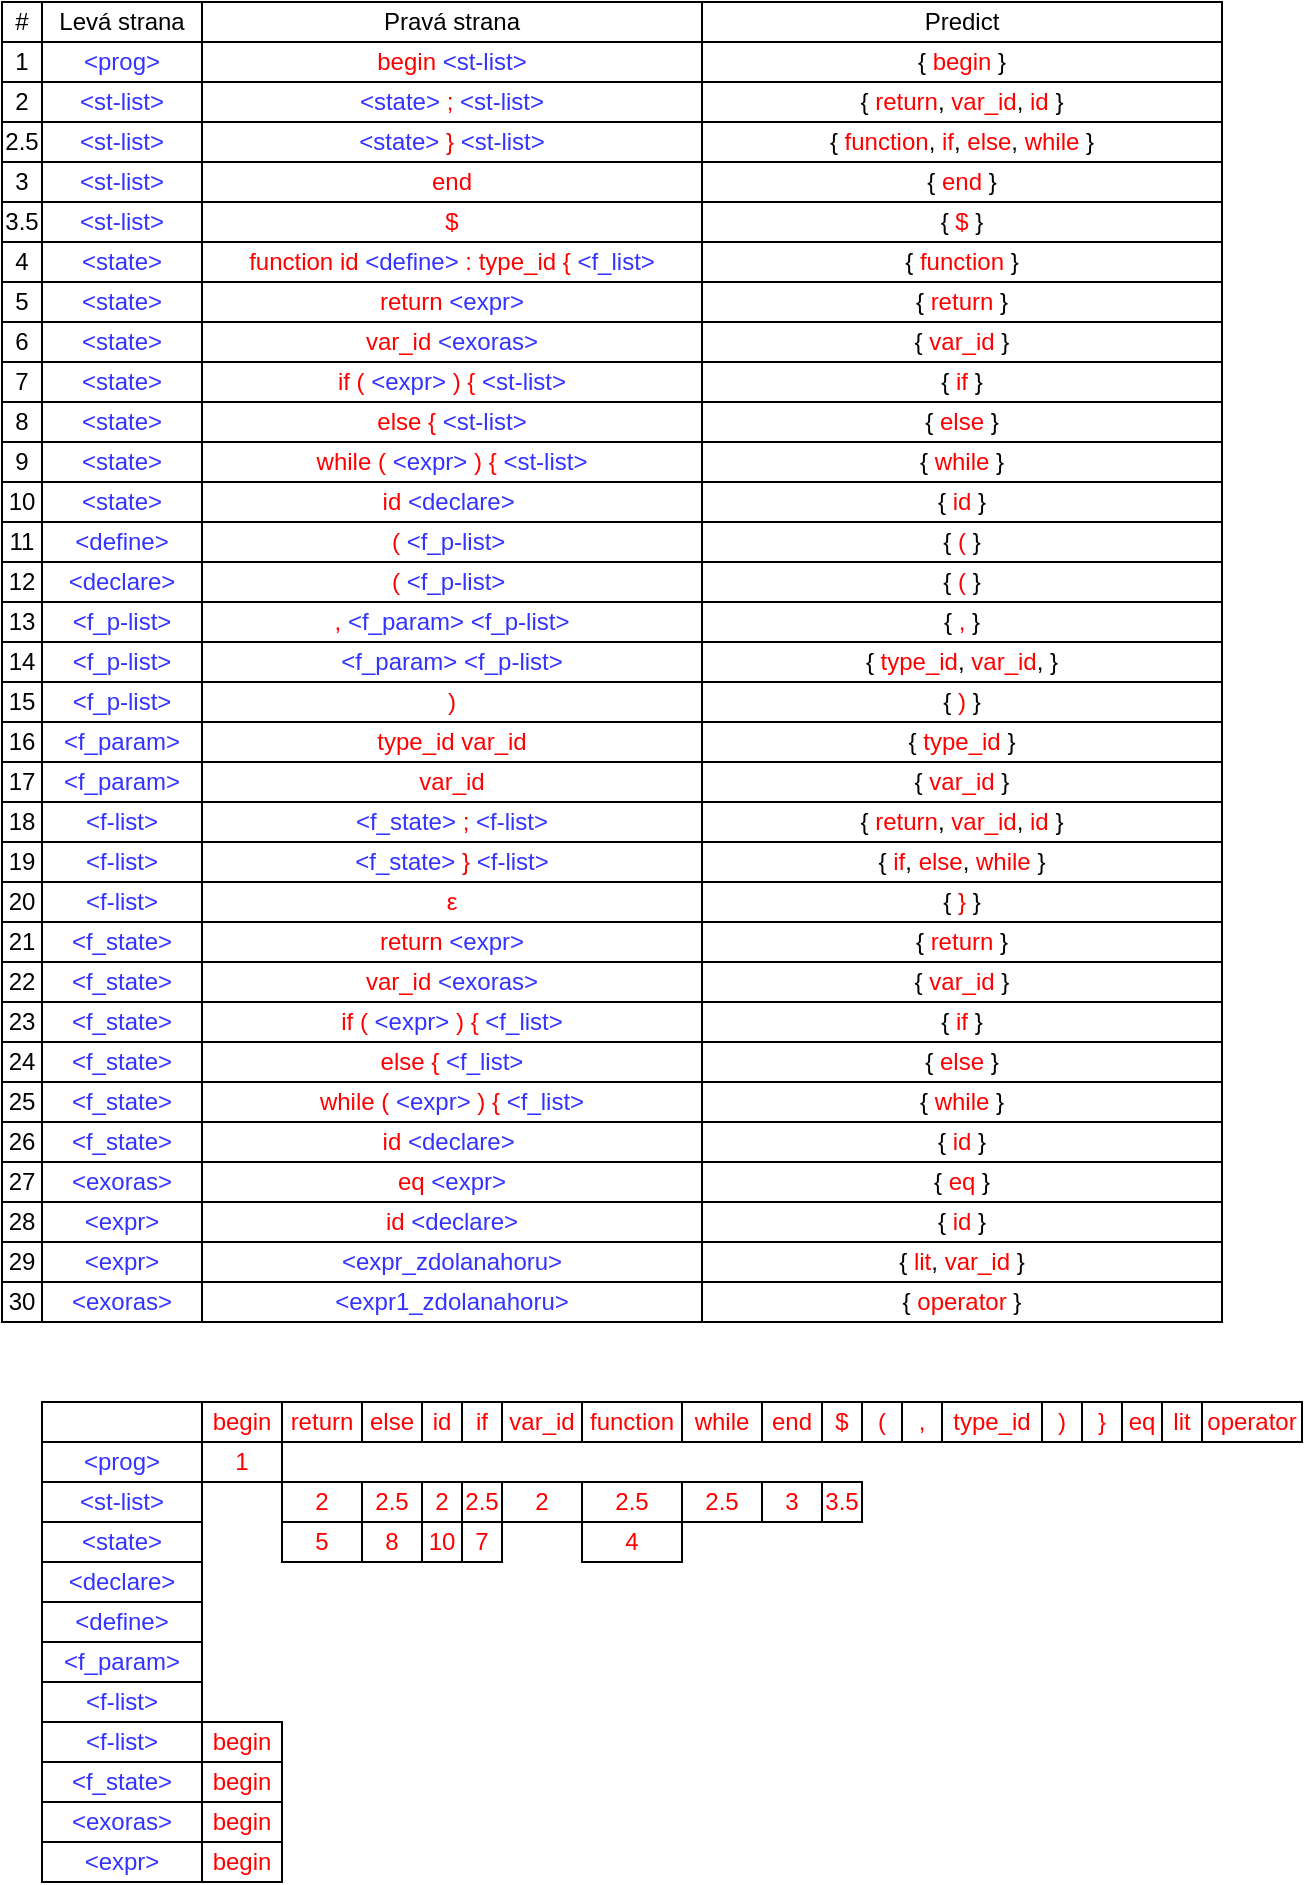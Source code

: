 <mxfile>
    <diagram id="s_DgM6LJzYbKPXjwjrtn" name="Page-1">
        <mxGraphModel dx="538" dy="175" grid="1" gridSize="10" guides="1" tooltips="1" connect="1" arrows="1" fold="1" page="1" pageScale="1" pageWidth="850" pageHeight="1100" math="0" shadow="0">
            <root>
                <mxCell id="0"/>
                <mxCell id="1" parent="0"/>
                <mxCell id="71" value="" style="group" parent="1" vertex="1" connectable="0">
                    <mxGeometry x="10" y="50" width="350" height="20" as="geometry"/>
                </mxCell>
                <mxCell id="72" value="2" style="rounded=0;whiteSpace=wrap;html=1;" parent="71" vertex="1">
                    <mxGeometry width="20" height="20" as="geometry"/>
                </mxCell>
                <mxCell id="73" value="&lt;font color=&quot;#3333ff&quot;&gt;&amp;lt;st-list&amp;gt;&lt;/font&gt;" style="rounded=0;whiteSpace=wrap;html=1;" parent="71" vertex="1">
                    <mxGeometry x="20" width="80" height="20" as="geometry"/>
                </mxCell>
                <mxCell id="74" value="&lt;span style=&quot;color: rgb(51 , 51 , 255)&quot;&gt;&amp;lt;state&amp;gt;&amp;nbsp;&lt;/span&gt;&lt;font color=&quot;#ff0000&quot;&gt;;&lt;/font&gt;&amp;nbsp;&lt;font color=&quot;#3333ff&quot;&gt;&amp;lt;st-list&amp;gt;&lt;/font&gt;" style="rounded=0;whiteSpace=wrap;html=1;" parent="71" vertex="1">
                    <mxGeometry x="100" width="250" height="20" as="geometry"/>
                </mxCell>
                <mxCell id="75" value="" style="group" parent="1" vertex="1" connectable="0">
                    <mxGeometry x="10" y="90" width="350" height="20" as="geometry"/>
                </mxCell>
                <mxCell id="76" value="3" style="rounded=0;whiteSpace=wrap;html=1;" parent="75" vertex="1">
                    <mxGeometry width="20" height="20" as="geometry"/>
                </mxCell>
                <mxCell id="77" value="&lt;span style=&quot;color: rgb(51 , 51 , 255)&quot;&gt;&amp;lt;st-list&amp;gt;&lt;/span&gt;" style="rounded=0;whiteSpace=wrap;html=1;" parent="75" vertex="1">
                    <mxGeometry x="20" width="80" height="20" as="geometry"/>
                </mxCell>
                <mxCell id="78" value="&lt;font color=&quot;#ff0000&quot;&gt;end&lt;/font&gt;" style="rounded=0;whiteSpace=wrap;html=1;" parent="75" vertex="1">
                    <mxGeometry x="100" width="250" height="20" as="geometry"/>
                </mxCell>
                <mxCell id="79" value="" style="group" parent="1" vertex="1" connectable="0">
                    <mxGeometry x="10" y="270" width="350" height="20" as="geometry"/>
                </mxCell>
                <mxCell id="80" value="11" style="rounded=0;whiteSpace=wrap;html=1;" parent="79" vertex="1">
                    <mxGeometry width="20" height="20" as="geometry"/>
                </mxCell>
                <mxCell id="81" value="&lt;font color=&quot;#3333ff&quot;&gt;&amp;lt;define&amp;gt;&lt;/font&gt;" style="rounded=0;whiteSpace=wrap;html=1;" parent="79" vertex="1">
                    <mxGeometry x="20" width="80" height="20" as="geometry"/>
                </mxCell>
                <mxCell id="82" value="&lt;font color=&quot;#ff0000&quot;&gt;(&lt;/font&gt;&amp;nbsp;&lt;font color=&quot;#3333ff&quot;&gt;&amp;lt;f_p-list&amp;gt;&amp;nbsp;&lt;/font&gt;" style="rounded=0;whiteSpace=wrap;html=1;" parent="79" vertex="1">
                    <mxGeometry x="100" width="250" height="20" as="geometry"/>
                </mxCell>
                <mxCell id="99" value="" style="group" parent="1" vertex="1" connectable="0">
                    <mxGeometry x="10" y="490" width="350" height="20" as="geometry"/>
                </mxCell>
                <mxCell id="100" value="22" style="rounded=0;whiteSpace=wrap;html=1;" parent="99" vertex="1">
                    <mxGeometry width="20" height="20" as="geometry"/>
                </mxCell>
                <mxCell id="101" value="&lt;font color=&quot;#3333ff&quot;&gt;&amp;lt;f_state&amp;gt;&lt;/font&gt;" style="rounded=0;whiteSpace=wrap;html=1;" parent="99" vertex="1">
                    <mxGeometry x="20" width="80" height="20" as="geometry"/>
                </mxCell>
                <mxCell id="102" value="&lt;font color=&quot;#ff0000&quot;&gt;var_id&amp;nbsp;&lt;/font&gt;&lt;font color=&quot;#3333ff&quot;&gt;&amp;lt;exoras&amp;gt;&lt;/font&gt;" style="rounded=0;whiteSpace=wrap;html=1;" parent="99" vertex="1">
                    <mxGeometry x="100" width="250" height="20" as="geometry"/>
                </mxCell>
                <mxCell id="103" value="" style="group" parent="1" vertex="1" connectable="0">
                    <mxGeometry x="10" y="130" width="350" height="20" as="geometry"/>
                </mxCell>
                <mxCell id="104" value="4" style="rounded=0;whiteSpace=wrap;html=1;" parent="103" vertex="1">
                    <mxGeometry width="20" height="20" as="geometry"/>
                </mxCell>
                <mxCell id="105" value="&lt;font color=&quot;#3333ff&quot;&gt;&amp;lt;state&amp;gt;&lt;/font&gt;" style="rounded=0;whiteSpace=wrap;html=1;" parent="103" vertex="1">
                    <mxGeometry x="20" width="80" height="20" as="geometry"/>
                </mxCell>
                <mxCell id="106" value="&lt;font color=&quot;#ff0000&quot;&gt;function id&amp;nbsp;&lt;/font&gt;&lt;font color=&quot;#3333ff&quot;&gt;&amp;lt;define&amp;gt; &lt;/font&gt;&lt;font color=&quot;#ff0000&quot;&gt;: type_id {&amp;nbsp;&lt;/font&gt;&lt;span style=&quot;color: rgb(51 , 51 , 255)&quot;&gt;&amp;lt;f_list&amp;gt;&lt;/span&gt;" style="rounded=0;whiteSpace=wrap;html=1;" parent="103" vertex="1">
                    <mxGeometry x="100" width="250" height="20" as="geometry"/>
                </mxCell>
                <mxCell id="107" value="" style="group" parent="1" vertex="1" connectable="0">
                    <mxGeometry x="10" y="450" width="350" height="20" as="geometry"/>
                </mxCell>
                <mxCell id="108" value="20" style="rounded=0;whiteSpace=wrap;html=1;" parent="107" vertex="1">
                    <mxGeometry width="20" height="20" as="geometry"/>
                </mxCell>
                <mxCell id="109" value="&lt;font color=&quot;#3333ff&quot;&gt;&amp;lt;f-list&amp;gt;&lt;/font&gt;" style="rounded=0;whiteSpace=wrap;html=1;" parent="107" vertex="1">
                    <mxGeometry x="20" width="80" height="20" as="geometry"/>
                </mxCell>
                <mxCell id="110" value="&lt;font color=&quot;#ff0000&quot;&gt;ε&lt;/font&gt;" style="rounded=0;whiteSpace=wrap;html=1;" parent="107" vertex="1">
                    <mxGeometry x="100" width="250" height="20" as="geometry"/>
                </mxCell>
                <mxCell id="115" value="" style="group" parent="1" vertex="1" connectable="0">
                    <mxGeometry x="10" y="70" width="350" height="20" as="geometry"/>
                </mxCell>
                <mxCell id="116" value="2.5" style="rounded=0;whiteSpace=wrap;html=1;" parent="115" vertex="1">
                    <mxGeometry width="20" height="20" as="geometry"/>
                </mxCell>
                <mxCell id="117" value="&lt;font color=&quot;#3333ff&quot;&gt;&amp;lt;st-list&amp;gt;&lt;/font&gt;" style="rounded=0;whiteSpace=wrap;html=1;" parent="115" vertex="1">
                    <mxGeometry x="20" width="80" height="20" as="geometry"/>
                </mxCell>
                <mxCell id="118" value="&lt;span style=&quot;color: rgb(51 , 51 , 255)&quot;&gt;&amp;lt;state&amp;gt; &lt;/span&gt;&lt;font color=&quot;#ff0000&quot;&gt;}&lt;/font&gt;&amp;nbsp;&lt;font color=&quot;#3333ff&quot;&gt;&amp;lt;st-list&amp;gt;&lt;/font&gt;" style="rounded=0;whiteSpace=wrap;html=1;" parent="115" vertex="1">
                    <mxGeometry x="100" width="250" height="20" as="geometry"/>
                </mxCell>
                <mxCell id="121" value="" style="group" parent="1" vertex="1" connectable="0">
                    <mxGeometry x="10" y="410" width="350" height="20" as="geometry"/>
                </mxCell>
                <mxCell id="122" value="18" style="rounded=0;whiteSpace=wrap;html=1;" parent="121" vertex="1">
                    <mxGeometry width="20" height="20" as="geometry"/>
                </mxCell>
                <mxCell id="123" value="&lt;font color=&quot;#3333ff&quot;&gt;&amp;lt;f-list&amp;gt;&lt;/font&gt;" style="rounded=0;whiteSpace=wrap;html=1;" parent="121" vertex="1">
                    <mxGeometry x="20" width="80" height="20" as="geometry"/>
                </mxCell>
                <mxCell id="124" value="&lt;span style=&quot;color: rgb(51 , 51 , 255)&quot;&gt;&amp;lt;f_state&amp;gt;&amp;nbsp;&lt;/span&gt;&lt;font color=&quot;#ff0000&quot;&gt;;&lt;/font&gt;&lt;span&gt;&amp;nbsp;&lt;/span&gt;&lt;font color=&quot;#3333ff&quot;&gt;&amp;lt;f-list&amp;gt;&lt;/font&gt;" style="rounded=0;whiteSpace=wrap;html=1;" parent="121" vertex="1">
                    <mxGeometry x="100" width="250" height="20" as="geometry"/>
                </mxCell>
                <mxCell id="134" value="" style="group" parent="1" vertex="1" connectable="0">
                    <mxGeometry x="10" y="470" width="350" height="20" as="geometry"/>
                </mxCell>
                <mxCell id="135" value="21" style="rounded=0;whiteSpace=wrap;html=1;" parent="134" vertex="1">
                    <mxGeometry width="20" height="20" as="geometry"/>
                </mxCell>
                <mxCell id="136" value="&lt;font color=&quot;#3333ff&quot;&gt;&amp;lt;f_state&amp;gt;&lt;/font&gt;" style="rounded=0;whiteSpace=wrap;html=1;" parent="134" vertex="1">
                    <mxGeometry x="20" width="80" height="20" as="geometry"/>
                </mxCell>
                <mxCell id="137" value="&lt;font color=&quot;#ff0000&quot;&gt;return&amp;nbsp;&lt;/font&gt;&lt;span style=&quot;color: rgb(51 , 51 , 255)&quot;&gt;&amp;lt;expr&amp;gt;&lt;/span&gt;" style="rounded=0;whiteSpace=wrap;html=1;" parent="134" vertex="1">
                    <mxGeometry x="100" width="250" height="20" as="geometry"/>
                </mxCell>
                <mxCell id="138" value="" style="group" parent="1" vertex="1" connectable="0">
                    <mxGeometry x="10" y="310" width="350" height="20" as="geometry"/>
                </mxCell>
                <mxCell id="139" value="13" style="rounded=0;whiteSpace=wrap;html=1;" parent="138" vertex="1">
                    <mxGeometry width="20" height="20" as="geometry"/>
                </mxCell>
                <mxCell id="140" value="&lt;font color=&quot;#3333ff&quot;&gt;&amp;lt;f_p-list&amp;gt;&lt;/font&gt;" style="rounded=0;whiteSpace=wrap;html=1;" parent="138" vertex="1">
                    <mxGeometry x="20" width="80" height="20" as="geometry"/>
                </mxCell>
                <mxCell id="141" value="&lt;span style=&quot;color: rgb(255 , 0 , 0)&quot;&gt;,&amp;nbsp;&lt;/span&gt;&lt;span style=&quot;color: rgb(51 , 51 , 255)&quot;&gt;&amp;lt;f_param&amp;gt;&lt;/span&gt;&lt;font color=&quot;#ff0000&quot;&gt;&amp;nbsp;&lt;/font&gt;&lt;span style=&quot;color: rgb(51 , 51 , 255)&quot;&gt;&amp;lt;f_p-list&amp;gt;&lt;/span&gt;" style="rounded=0;whiteSpace=wrap;html=1;" parent="138" vertex="1">
                    <mxGeometry x="100" width="250" height="20" as="geometry"/>
                </mxCell>
                <mxCell id="142" value="" style="group" parent="1" vertex="1" connectable="0">
                    <mxGeometry x="10" y="350" width="350" height="20" as="geometry"/>
                </mxCell>
                <mxCell id="143" value="15" style="rounded=0;whiteSpace=wrap;html=1;" parent="142" vertex="1">
                    <mxGeometry width="20" height="20" as="geometry"/>
                </mxCell>
                <mxCell id="144" value="&lt;font color=&quot;#3333ff&quot;&gt;&amp;lt;f_p-list&amp;gt;&lt;/font&gt;" style="rounded=0;whiteSpace=wrap;html=1;" parent="142" vertex="1">
                    <mxGeometry x="20" width="80" height="20" as="geometry"/>
                </mxCell>
                <mxCell id="145" value="&lt;span style=&quot;color: rgb(255 , 0 , 0)&quot;&gt;)&lt;/span&gt;" style="rounded=0;whiteSpace=wrap;html=1;" parent="142" vertex="1">
                    <mxGeometry x="100" width="250" height="20" as="geometry"/>
                </mxCell>
                <mxCell id="146" value="" style="group" parent="1" vertex="1" connectable="0">
                    <mxGeometry x="10" y="370" width="350" height="20" as="geometry"/>
                </mxCell>
                <mxCell id="147" value="16" style="rounded=0;whiteSpace=wrap;html=1;" parent="146" vertex="1">
                    <mxGeometry width="20" height="20" as="geometry"/>
                </mxCell>
                <mxCell id="148" value="&lt;font color=&quot;#3333ff&quot;&gt;&amp;lt;f_param&amp;gt;&lt;/font&gt;" style="rounded=0;whiteSpace=wrap;html=1;" parent="146" vertex="1">
                    <mxGeometry x="20" width="80" height="20" as="geometry"/>
                </mxCell>
                <mxCell id="149" value="&lt;font color=&quot;#ff0000&quot;&gt;type_id var_id&lt;/font&gt;" style="rounded=0;whiteSpace=wrap;html=1;" parent="146" vertex="1">
                    <mxGeometry x="100" width="250" height="20" as="geometry"/>
                </mxCell>
                <mxCell id="153" value="" style="group" parent="1" vertex="1" connectable="0">
                    <mxGeometry x="10" y="330" width="350" height="20" as="geometry"/>
                </mxCell>
                <mxCell id="154" value="14" style="rounded=0;whiteSpace=wrap;html=1;" parent="153" vertex="1">
                    <mxGeometry width="20" height="20" as="geometry"/>
                </mxCell>
                <mxCell id="155" value="&lt;font color=&quot;#3333ff&quot;&gt;&amp;lt;f_p-list&amp;gt;&lt;/font&gt;" style="rounded=0;whiteSpace=wrap;html=1;" parent="153" vertex="1">
                    <mxGeometry x="20" width="80" height="20" as="geometry"/>
                </mxCell>
                <mxCell id="156" value="&lt;span style=&quot;color: rgb(51 , 51 , 255)&quot;&gt;&amp;lt;f_param&amp;gt;&lt;/span&gt;&lt;font color=&quot;#ff0000&quot;&gt;&amp;nbsp;&lt;/font&gt;&lt;span style=&quot;color: rgb(51 , 51 , 255)&quot;&gt;&amp;lt;f_p-list&amp;gt;&lt;/span&gt;" style="rounded=0;whiteSpace=wrap;html=1;" parent="153" vertex="1">
                    <mxGeometry x="100" width="250" height="20" as="geometry"/>
                </mxCell>
                <mxCell id="157" value="" style="group" parent="1" vertex="1" connectable="0">
                    <mxGeometry x="10" y="590" width="350" height="20" as="geometry"/>
                </mxCell>
                <mxCell id="158" value="27" style="rounded=0;whiteSpace=wrap;html=1;" parent="157" vertex="1">
                    <mxGeometry width="20" height="20" as="geometry"/>
                </mxCell>
                <mxCell id="159" value="&lt;font color=&quot;#3333ff&quot;&gt;&amp;lt;exoras&amp;gt;&lt;/font&gt;" style="rounded=0;whiteSpace=wrap;html=1;" parent="157" vertex="1">
                    <mxGeometry x="20" width="80" height="20" as="geometry"/>
                </mxCell>
                <mxCell id="160" value="&lt;font color=&quot;#ff0000&quot;&gt;eq&amp;nbsp;&lt;/font&gt;&lt;font color=&quot;#3333ff&quot;&gt;&amp;lt;expr&amp;gt;&lt;/font&gt;" style="rounded=0;whiteSpace=wrap;html=1;" parent="157" vertex="1">
                    <mxGeometry x="100" width="250" height="20" as="geometry"/>
                </mxCell>
                <mxCell id="161" value="" style="group" parent="1" vertex="1" connectable="0">
                    <mxGeometry x="10" y="650" width="350" height="20" as="geometry"/>
                </mxCell>
                <mxCell id="162" value="30" style="rounded=0;whiteSpace=wrap;html=1;" parent="161" vertex="1">
                    <mxGeometry width="20" height="20" as="geometry"/>
                </mxCell>
                <mxCell id="163" value="&lt;font color=&quot;#3333ff&quot;&gt;&amp;lt;exoras&amp;gt;&lt;/font&gt;" style="rounded=0;whiteSpace=wrap;html=1;" parent="161" vertex="1">
                    <mxGeometry x="20" width="80" height="20" as="geometry"/>
                </mxCell>
                <mxCell id="164" value="&lt;font color=&quot;#3333ff&quot;&gt;&amp;lt;expr1_zdolanahoru&amp;gt;&lt;/font&gt;" style="rounded=0;whiteSpace=wrap;html=1;" parent="161" vertex="1">
                    <mxGeometry x="100" width="250" height="20" as="geometry"/>
                </mxCell>
                <mxCell id="165" value="" style="group" parent="1" vertex="1" connectable="0">
                    <mxGeometry x="10" y="510" width="350" height="20" as="geometry"/>
                </mxCell>
                <mxCell id="166" value="23" style="rounded=0;whiteSpace=wrap;html=1;" parent="165" vertex="1">
                    <mxGeometry width="20" height="20" as="geometry"/>
                </mxCell>
                <mxCell id="167" value="&lt;font color=&quot;#3333ff&quot;&gt;&amp;lt;f_state&amp;gt;&lt;/font&gt;" style="rounded=0;whiteSpace=wrap;html=1;" parent="165" vertex="1">
                    <mxGeometry x="20" width="80" height="20" as="geometry"/>
                </mxCell>
                <mxCell id="168" value="&lt;font color=&quot;#ff0000&quot;&gt;if (&amp;nbsp;&lt;/font&gt;&lt;span style=&quot;color: rgb(51 , 51 , 255)&quot;&gt;&amp;lt;expr&amp;gt;&amp;nbsp;&lt;/span&gt;&lt;span style=&quot;color: rgb(255 , 0 , 0)&quot;&gt;)&amp;nbsp;&lt;/span&gt;&lt;font color=&quot;#ff0000&quot;&gt;{&amp;nbsp;&lt;/font&gt;&lt;font color=&quot;#3333ff&quot;&gt;&amp;lt;f_list&amp;gt;&lt;/font&gt;" style="rounded=0;whiteSpace=wrap;html=1;" parent="165" vertex="1">
                    <mxGeometry x="100" width="250" height="20" as="geometry"/>
                </mxCell>
                <mxCell id="169" value="" style="group" parent="1" vertex="1" connectable="0">
                    <mxGeometry x="10" y="430" width="350" height="20" as="geometry"/>
                </mxCell>
                <mxCell id="170" value="19" style="rounded=0;whiteSpace=wrap;html=1;" parent="169" vertex="1">
                    <mxGeometry width="20" height="20" as="geometry"/>
                </mxCell>
                <mxCell id="171" value="&lt;font color=&quot;#3333ff&quot;&gt;&amp;lt;f-list&amp;gt;&lt;/font&gt;" style="rounded=0;whiteSpace=wrap;html=1;" parent="169" vertex="1">
                    <mxGeometry x="20" width="80" height="20" as="geometry"/>
                </mxCell>
                <mxCell id="172" value="&lt;span style=&quot;color: rgb(51 , 51 , 255)&quot;&gt;&amp;lt;f_state&amp;gt; &lt;/span&gt;&lt;font color=&quot;#ff0000&quot;&gt;}&lt;/font&gt;&amp;nbsp;&lt;font color=&quot;#3333ff&quot;&gt;&amp;lt;f-list&amp;gt;&lt;/font&gt;" style="rounded=0;whiteSpace=wrap;html=1;" parent="169" vertex="1">
                    <mxGeometry x="100" width="250" height="20" as="geometry"/>
                </mxCell>
                <mxCell id="173" value="" style="group" parent="1" vertex="1" connectable="0">
                    <mxGeometry x="10" y="530" width="350" height="20" as="geometry"/>
                </mxCell>
                <mxCell id="174" value="24" style="rounded=0;whiteSpace=wrap;html=1;" parent="173" vertex="1">
                    <mxGeometry width="20" height="20" as="geometry"/>
                </mxCell>
                <mxCell id="175" value="&lt;font color=&quot;#3333ff&quot;&gt;&amp;lt;f_state&amp;gt;&lt;/font&gt;" style="rounded=0;whiteSpace=wrap;html=1;" parent="173" vertex="1">
                    <mxGeometry x="20" width="80" height="20" as="geometry"/>
                </mxCell>
                <mxCell id="176" value="&lt;font color=&quot;#ff0000&quot;&gt;else&lt;/font&gt;&lt;span style=&quot;color: rgb(255 , 0 , 0)&quot;&gt;&amp;nbsp;&lt;/span&gt;&lt;font color=&quot;#ff0000&quot;&gt;{&amp;nbsp;&lt;/font&gt;&lt;font color=&quot;#3333ff&quot;&gt;&amp;lt;f_list&amp;gt;&lt;/font&gt;" style="rounded=0;whiteSpace=wrap;html=1;" parent="173" vertex="1">
                    <mxGeometry x="100" width="250" height="20" as="geometry"/>
                </mxCell>
                <mxCell id="177" value="" style="group" parent="1" vertex="1" connectable="0">
                    <mxGeometry x="10" y="550" width="350" height="20" as="geometry"/>
                </mxCell>
                <mxCell id="178" value="25" style="rounded=0;whiteSpace=wrap;html=1;" parent="177" vertex="1">
                    <mxGeometry width="20" height="20" as="geometry"/>
                </mxCell>
                <mxCell id="179" value="&lt;font color=&quot;#3333ff&quot;&gt;&amp;lt;f_state&amp;gt;&lt;/font&gt;" style="rounded=0;whiteSpace=wrap;html=1;" parent="177" vertex="1">
                    <mxGeometry x="20" width="80" height="20" as="geometry"/>
                </mxCell>
                <mxCell id="180" value="&lt;span style=&quot;color: rgb(255 , 0 , 0)&quot;&gt;while&amp;nbsp;&lt;/span&gt;&lt;font color=&quot;#ff0000&quot;&gt;(&amp;nbsp;&lt;/font&gt;&lt;span style=&quot;color: rgb(51 , 51 , 255)&quot;&gt;&amp;lt;expr&amp;gt;&amp;nbsp;&lt;/span&gt;&lt;span style=&quot;color: rgb(255 , 0 , 0)&quot;&gt;)&amp;nbsp;&lt;/span&gt;&lt;font color=&quot;#ff0000&quot;&gt;{&amp;nbsp;&lt;/font&gt;&lt;font color=&quot;#3333ff&quot;&gt;&amp;lt;f_list&amp;gt;&lt;/font&gt;" style="rounded=0;whiteSpace=wrap;html=1;" parent="177" vertex="1">
                    <mxGeometry x="100" width="250" height="20" as="geometry"/>
                </mxCell>
                <mxCell id="181" value="" style="group" parent="1" vertex="1" connectable="0">
                    <mxGeometry x="10" y="570" width="350" height="20" as="geometry"/>
                </mxCell>
                <mxCell id="182" value="26" style="rounded=0;whiteSpace=wrap;html=1;" parent="181" vertex="1">
                    <mxGeometry width="20" height="20" as="geometry"/>
                </mxCell>
                <mxCell id="183" value="&lt;font color=&quot;#3333ff&quot;&gt;&amp;lt;f_state&amp;gt;&lt;/font&gt;" style="rounded=0;whiteSpace=wrap;html=1;" parent="181" vertex="1">
                    <mxGeometry x="20" width="80" height="20" as="geometry"/>
                </mxCell>
                <mxCell id="184" value="&lt;span style=&quot;color: rgb(255 , 0 , 0)&quot;&gt;id &lt;/span&gt;&lt;span style=&quot;color: rgb(51 , 51 , 255)&quot;&gt;&amp;lt;declare&amp;gt;&lt;/span&gt;&lt;span style=&quot;color: rgb(255 , 0 , 0)&quot;&gt;&amp;nbsp;&lt;/span&gt;" style="rounded=0;whiteSpace=wrap;html=1;" parent="181" vertex="1">
                    <mxGeometry x="100" width="250" height="20" as="geometry"/>
                </mxCell>
                <mxCell id="205" value="" style="group" parent="1" vertex="1" connectable="0">
                    <mxGeometry x="10" y="290" width="350" height="20" as="geometry"/>
                </mxCell>
                <mxCell id="206" value="12" style="rounded=0;whiteSpace=wrap;html=1;" parent="205" vertex="1">
                    <mxGeometry width="20" height="20" as="geometry"/>
                </mxCell>
                <mxCell id="207" value="&lt;font color=&quot;#3333ff&quot;&gt;&amp;lt;declare&amp;gt;&lt;/font&gt;" style="rounded=0;whiteSpace=wrap;html=1;" parent="205" vertex="1">
                    <mxGeometry x="20" width="80" height="20" as="geometry"/>
                </mxCell>
                <mxCell id="208" value="&lt;font color=&quot;#ff0000&quot;&gt;(&lt;/font&gt;&amp;nbsp;&lt;font color=&quot;#3333ff&quot;&gt;&amp;lt;f_p-list&amp;gt;&amp;nbsp;&lt;/font&gt;" style="rounded=0;whiteSpace=wrap;html=1;" parent="205" vertex="1">
                    <mxGeometry x="100" width="250" height="20" as="geometry"/>
                </mxCell>
                <mxCell id="209" value="" style="group" parent="1" vertex="1" connectable="0">
                    <mxGeometry x="10" y="390" width="350" height="20" as="geometry"/>
                </mxCell>
                <mxCell id="210" value="17" style="rounded=0;whiteSpace=wrap;html=1;" parent="209" vertex="1">
                    <mxGeometry width="20" height="20" as="geometry"/>
                </mxCell>
                <mxCell id="211" value="&lt;font color=&quot;#3333ff&quot;&gt;&amp;lt;f_param&amp;gt;&lt;/font&gt;" style="rounded=0;whiteSpace=wrap;html=1;" parent="209" vertex="1">
                    <mxGeometry x="20" width="80" height="20" as="geometry"/>
                </mxCell>
                <mxCell id="212" value="&lt;font color=&quot;#ff0000&quot;&gt;var_id&lt;/font&gt;" style="rounded=0;whiteSpace=wrap;html=1;" parent="209" vertex="1">
                    <mxGeometry x="100" width="250" height="20" as="geometry"/>
                </mxCell>
                <mxCell id="213" value="" style="group" parent="1" vertex="1" connectable="0">
                    <mxGeometry x="10" y="170" width="350" height="20" as="geometry"/>
                </mxCell>
                <mxCell id="214" value="6" style="rounded=0;whiteSpace=wrap;html=1;" parent="213" vertex="1">
                    <mxGeometry width="20" height="20" as="geometry"/>
                </mxCell>
                <mxCell id="215" value="&lt;font color=&quot;#3333ff&quot;&gt;&amp;lt;state&amp;gt;&lt;/font&gt;" style="rounded=0;whiteSpace=wrap;html=1;" parent="213" vertex="1">
                    <mxGeometry x="20" width="80" height="20" as="geometry"/>
                </mxCell>
                <mxCell id="216" value="&lt;font color=&quot;#ff0000&quot;&gt;var_id&amp;nbsp;&lt;/font&gt;&lt;font color=&quot;#3333ff&quot;&gt;&amp;lt;exoras&amp;gt;&lt;/font&gt;" style="rounded=0;whiteSpace=wrap;html=1;" parent="213" vertex="1">
                    <mxGeometry x="100" width="250" height="20" as="geometry"/>
                </mxCell>
                <mxCell id="217" value="" style="group" parent="1" vertex="1" connectable="0">
                    <mxGeometry x="10" y="150" width="350" height="20" as="geometry"/>
                </mxCell>
                <mxCell id="218" value="5" style="rounded=0;whiteSpace=wrap;html=1;" parent="217" vertex="1">
                    <mxGeometry width="20" height="20" as="geometry"/>
                </mxCell>
                <mxCell id="219" value="&lt;font color=&quot;#3333ff&quot;&gt;&amp;lt;state&amp;gt;&lt;/font&gt;" style="rounded=0;whiteSpace=wrap;html=1;" parent="217" vertex="1">
                    <mxGeometry x="20" width="80" height="20" as="geometry"/>
                </mxCell>
                <mxCell id="220" value="&lt;font color=&quot;#ff0000&quot;&gt;return&amp;nbsp;&lt;/font&gt;&lt;span style=&quot;color: rgb(51 , 51 , 255)&quot;&gt;&amp;lt;expr&amp;gt;&lt;/span&gt;" style="rounded=0;whiteSpace=wrap;html=1;" parent="217" vertex="1">
                    <mxGeometry x="100" width="250" height="20" as="geometry"/>
                </mxCell>
                <mxCell id="221" value="" style="group" parent="1" vertex="1" connectable="0">
                    <mxGeometry x="10" y="190" width="350" height="20" as="geometry"/>
                </mxCell>
                <mxCell id="222" value="7" style="rounded=0;whiteSpace=wrap;html=1;" parent="221" vertex="1">
                    <mxGeometry width="20" height="20" as="geometry"/>
                </mxCell>
                <mxCell id="223" value="&lt;font color=&quot;#3333ff&quot;&gt;&amp;lt;state&amp;gt;&lt;/font&gt;" style="rounded=0;whiteSpace=wrap;html=1;" parent="221" vertex="1">
                    <mxGeometry x="20" width="80" height="20" as="geometry"/>
                </mxCell>
                <mxCell id="224" value="&lt;font color=&quot;#ff0000&quot;&gt;if (&amp;nbsp;&lt;/font&gt;&lt;span style=&quot;color: rgb(51 , 51 , 255)&quot;&gt;&amp;lt;expr&amp;gt;&amp;nbsp;&lt;/span&gt;&lt;span style=&quot;color: rgb(255 , 0 , 0)&quot;&gt;)&amp;nbsp;&lt;/span&gt;&lt;font color=&quot;#ff0000&quot;&gt;{&amp;nbsp;&lt;/font&gt;&lt;font color=&quot;#3333ff&quot;&gt;&amp;lt;st-list&amp;gt;&lt;/font&gt;" style="rounded=0;whiteSpace=wrap;html=1;" parent="221" vertex="1">
                    <mxGeometry x="100" width="250" height="20" as="geometry"/>
                </mxCell>
                <mxCell id="225" value="" style="group" parent="1" vertex="1" connectable="0">
                    <mxGeometry x="10" y="210" width="350" height="20" as="geometry"/>
                </mxCell>
                <mxCell id="226" value="8" style="rounded=0;whiteSpace=wrap;html=1;" parent="225" vertex="1">
                    <mxGeometry width="20" height="20" as="geometry"/>
                </mxCell>
                <mxCell id="227" value="&lt;font color=&quot;#3333ff&quot;&gt;&amp;lt;state&amp;gt;&lt;/font&gt;" style="rounded=0;whiteSpace=wrap;html=1;" parent="225" vertex="1">
                    <mxGeometry x="20" width="80" height="20" as="geometry"/>
                </mxCell>
                <mxCell id="228" value="&lt;font color=&quot;#ff0000&quot;&gt;else&lt;/font&gt;&lt;span style=&quot;color: rgb(255 , 0 , 0)&quot;&gt;&amp;nbsp;&lt;/span&gt;&lt;font color=&quot;#ff0000&quot;&gt;{ &lt;/font&gt;&lt;font color=&quot;#3333ff&quot;&gt;&amp;lt;st-list&amp;gt;&lt;/font&gt;" style="rounded=0;whiteSpace=wrap;html=1;" parent="225" vertex="1">
                    <mxGeometry x="100" width="250" height="20" as="geometry"/>
                </mxCell>
                <mxCell id="229" value="" style="group" parent="1" vertex="1" connectable="0">
                    <mxGeometry x="10" y="230" width="350" height="20" as="geometry"/>
                </mxCell>
                <mxCell id="230" value="9" style="rounded=0;whiteSpace=wrap;html=1;" parent="229" vertex="1">
                    <mxGeometry width="20" height="20" as="geometry"/>
                </mxCell>
                <mxCell id="231" value="&lt;font color=&quot;#3333ff&quot;&gt;&amp;lt;state&amp;gt;&lt;/font&gt;" style="rounded=0;whiteSpace=wrap;html=1;" parent="229" vertex="1">
                    <mxGeometry x="20" width="80" height="20" as="geometry"/>
                </mxCell>
                <mxCell id="232" value="&lt;span style=&quot;color: rgb(255 , 0 , 0)&quot;&gt;while&amp;nbsp;&lt;/span&gt;&lt;font color=&quot;#ff0000&quot;&gt;(&amp;nbsp;&lt;/font&gt;&lt;span style=&quot;color: rgb(51 , 51 , 255)&quot;&gt;&amp;lt;expr&amp;gt;&amp;nbsp;&lt;/span&gt;&lt;span style=&quot;color: rgb(255 , 0 , 0)&quot;&gt;)&amp;nbsp;&lt;/span&gt;&lt;font color=&quot;#ff0000&quot;&gt;{&amp;nbsp;&lt;/font&gt;&lt;font color=&quot;#3333ff&quot;&gt;&amp;lt;st-list&amp;gt;&lt;/font&gt;" style="rounded=0;whiteSpace=wrap;html=1;" parent="229" vertex="1">
                    <mxGeometry x="100" width="250" height="20" as="geometry"/>
                </mxCell>
                <mxCell id="233" value="" style="group" parent="1" vertex="1" connectable="0">
                    <mxGeometry x="10" y="250" width="350" height="20" as="geometry"/>
                </mxCell>
                <mxCell id="234" value="10" style="rounded=0;whiteSpace=wrap;html=1;" parent="233" vertex="1">
                    <mxGeometry width="20" height="20" as="geometry"/>
                </mxCell>
                <mxCell id="235" value="&lt;font color=&quot;#3333ff&quot;&gt;&amp;lt;state&amp;gt;&lt;/font&gt;" style="rounded=0;whiteSpace=wrap;html=1;" parent="233" vertex="1">
                    <mxGeometry x="20" width="80" height="20" as="geometry"/>
                </mxCell>
                <mxCell id="236" value="&lt;span style=&quot;color: rgb(255 , 0 , 0)&quot;&gt;id &lt;/span&gt;&lt;span style=&quot;color: rgb(51 , 51 , 255)&quot;&gt;&amp;lt;declare&amp;gt;&lt;/span&gt;&lt;span style=&quot;color: rgb(255 , 0 , 0)&quot;&gt;&amp;nbsp;&lt;/span&gt;" style="rounded=0;whiteSpace=wrap;html=1;" parent="233" vertex="1">
                    <mxGeometry x="100" width="250" height="20" as="geometry"/>
                </mxCell>
                <mxCell id="253" value="" style="group" parent="1" vertex="1" connectable="0">
                    <mxGeometry x="10" y="610" width="350" height="20" as="geometry"/>
                </mxCell>
                <mxCell id="254" value="28" style="rounded=0;whiteSpace=wrap;html=1;" parent="253" vertex="1">
                    <mxGeometry width="20" height="20" as="geometry"/>
                </mxCell>
                <mxCell id="255" value="&lt;font color=&quot;#3333ff&quot;&gt;&amp;lt;expr&amp;gt;&lt;/font&gt;" style="rounded=0;whiteSpace=wrap;html=1;" parent="253" vertex="1">
                    <mxGeometry x="20" width="80" height="20" as="geometry"/>
                </mxCell>
                <mxCell id="256" value="&lt;font color=&quot;#ff0000&quot;&gt;id&amp;nbsp;&lt;/font&gt;&lt;span style=&quot;color: rgb(51 , 51 , 255)&quot;&gt;&amp;lt;declare&amp;gt;&lt;/span&gt;" style="rounded=0;whiteSpace=wrap;html=1;" parent="253" vertex="1">
                    <mxGeometry x="100" width="250" height="20" as="geometry"/>
                </mxCell>
                <mxCell id="257" value="" style="group" parent="1" vertex="1" connectable="0">
                    <mxGeometry x="10" y="630" width="350" height="20" as="geometry"/>
                </mxCell>
                <mxCell id="258" value="29" style="rounded=0;whiteSpace=wrap;html=1;" parent="257" vertex="1">
                    <mxGeometry width="20" height="20" as="geometry"/>
                </mxCell>
                <mxCell id="259" value="&lt;font color=&quot;#3333ff&quot;&gt;&amp;lt;expr&amp;gt;&lt;/font&gt;" style="rounded=0;whiteSpace=wrap;html=1;" parent="257" vertex="1">
                    <mxGeometry x="20" width="80" height="20" as="geometry"/>
                </mxCell>
                <mxCell id="260" value="&lt;span style=&quot;color: rgb(51 , 51 , 255)&quot;&gt;&amp;lt;expr_zdolanahoru&amp;gt;&lt;/span&gt;" style="rounded=0;whiteSpace=wrap;html=1;" parent="257" vertex="1">
                    <mxGeometry x="100" width="250" height="20" as="geometry"/>
                </mxCell>
                <mxCell id="261" value="#" style="rounded=0;whiteSpace=wrap;html=1;" parent="1" vertex="1">
                    <mxGeometry x="10" y="10" width="20" height="20" as="geometry"/>
                </mxCell>
                <mxCell id="263" value="Pravá strana" style="rounded=0;whiteSpace=wrap;html=1;" parent="1" vertex="1">
                    <mxGeometry x="110" y="10" width="250" height="20" as="geometry"/>
                </mxCell>
                <mxCell id="264" value="Levá strana" style="rounded=0;whiteSpace=wrap;html=1;" parent="1" vertex="1">
                    <mxGeometry x="30" y="10" width="80" height="20" as="geometry"/>
                </mxCell>
                <mxCell id="266" value="Predict" style="rounded=0;whiteSpace=wrap;html=1;" parent="1" vertex="1">
                    <mxGeometry x="360" y="10" width="260" height="20" as="geometry"/>
                </mxCell>
                <mxCell id="267" value="" style="group" parent="1" vertex="1" connectable="0">
                    <mxGeometry x="10" y="30" width="610" height="20" as="geometry"/>
                </mxCell>
                <mxCell id="70" value="" style="group" parent="267" vertex="1" connectable="0">
                    <mxGeometry width="350" height="20" as="geometry"/>
                </mxCell>
                <mxCell id="67" value="1" style="rounded=0;whiteSpace=wrap;html=1;" parent="70" vertex="1">
                    <mxGeometry width="20" height="20" as="geometry"/>
                </mxCell>
                <mxCell id="333" value="" style="edgeStyle=none;html=1;" parent="70" source="68" target="69" edge="1">
                    <mxGeometry relative="1" as="geometry"/>
                </mxCell>
                <mxCell id="68" value="&lt;font color=&quot;#3333ff&quot;&gt;&amp;lt;prog&amp;gt;&lt;/font&gt;" style="rounded=0;whiteSpace=wrap;html=1;" parent="70" vertex="1">
                    <mxGeometry x="20" width="80" height="20" as="geometry"/>
                </mxCell>
                <mxCell id="69" value="&lt;font color=&quot;#ff0000&quot;&gt;begin&lt;/font&gt; &lt;font color=&quot;#3333ff&quot;&gt;&amp;lt;st-list&amp;gt;&lt;/font&gt;" style="rounded=0;whiteSpace=wrap;html=1;" parent="70" vertex="1">
                    <mxGeometry x="100" width="250" height="20" as="geometry"/>
                </mxCell>
                <mxCell id="265" value="{&amp;nbsp;&lt;span style=&quot;color: rgb(255 , 0 , 0)&quot;&gt;begin&amp;nbsp;&lt;/span&gt;}" style="rounded=0;whiteSpace=wrap;html=1;" parent="267" vertex="1">
                    <mxGeometry x="350" width="260" height="20" as="geometry"/>
                </mxCell>
                <mxCell id="268" value="{&amp;nbsp;&lt;span style=&quot;color: rgb(255 , 0 , 0)&quot;&gt;return&lt;/span&gt;,&amp;nbsp;&lt;span style=&quot;color: rgb(255 , 0 , 0)&quot;&gt;var_id&lt;/span&gt;,&amp;nbsp;&lt;span style=&quot;color: rgb(255 , 0 , 0)&quot;&gt;id&amp;nbsp;&lt;/span&gt;}" style="rounded=0;whiteSpace=wrap;html=1;" parent="1" vertex="1">
                    <mxGeometry x="360" y="50" width="260" height="20" as="geometry"/>
                </mxCell>
                <mxCell id="269" value="{&amp;nbsp;&lt;span style=&quot;color: rgb(255 , 0 , 0)&quot;&gt;function&lt;/span&gt;,&amp;nbsp;&lt;span style=&quot;color: rgb(255 , 0 , 0)&quot;&gt;if&lt;/span&gt;,&amp;nbsp;&lt;span style=&quot;color: rgb(255 , 0 , 0)&quot;&gt;else&lt;/span&gt;,&amp;nbsp;&lt;span style=&quot;color: rgb(255 , 0 , 0)&quot;&gt;while&amp;nbsp;&lt;/span&gt;}" style="rounded=0;whiteSpace=wrap;html=1;" parent="1" vertex="1">
                    <mxGeometry x="360" y="70" width="260" height="20" as="geometry"/>
                </mxCell>
                <mxCell id="270" value="{&amp;nbsp;&lt;span style=&quot;color: rgb(255 , 0 , 0)&quot;&gt;end&amp;nbsp;&lt;/span&gt;}" style="rounded=0;whiteSpace=wrap;html=1;" parent="1" vertex="1">
                    <mxGeometry x="360" y="90" width="260" height="20" as="geometry"/>
                </mxCell>
                <mxCell id="271" value="{&amp;nbsp;&lt;span style=&quot;color: rgb(255 , 0 , 0)&quot;&gt;,&lt;/span&gt;&lt;span style=&quot;color: rgb(255 , 0 , 0)&quot;&gt;&amp;nbsp;&lt;/span&gt;}" style="rounded=0;whiteSpace=wrap;html=1;" parent="1" vertex="1">
                    <mxGeometry x="360" y="310" width="260" height="20" as="geometry"/>
                </mxCell>
                <mxCell id="273" value="{&amp;nbsp;&lt;span style=&quot;color: rgb(255 , 0 , 0)&quot;&gt;type_id&lt;/span&gt;,&amp;nbsp;&lt;span style=&quot;color: rgb(255 , 0 , 0)&quot;&gt;var_id&lt;/span&gt;,&lt;span style=&quot;color: rgb(255 , 0 , 0)&quot;&gt;&amp;nbsp;&lt;/span&gt;}" style="rounded=0;whiteSpace=wrap;html=1;" parent="1" vertex="1">
                    <mxGeometry x="360" y="330" width="260" height="20" as="geometry"/>
                </mxCell>
                <mxCell id="274" value="{&amp;nbsp;&lt;span style=&quot;color: rgb(255 , 0 , 0)&quot;&gt;operator&amp;nbsp;&lt;/span&gt;}" style="rounded=0;whiteSpace=wrap;html=1;" parent="1" vertex="1">
                    <mxGeometry x="360" y="650" width="260" height="20" as="geometry"/>
                </mxCell>
                <mxCell id="275" value="{&amp;nbsp;&lt;span style=&quot;color: rgb(255 , 0 , 0)&quot;&gt;function&amp;nbsp;&lt;/span&gt;}" style="rounded=0;whiteSpace=wrap;html=1;" parent="1" vertex="1">
                    <mxGeometry x="360" y="130" width="260" height="20" as="geometry"/>
                </mxCell>
                <mxCell id="276" value="{&amp;nbsp;&lt;span style=&quot;color: rgb(255 , 0 , 0)&quot;&gt;return&amp;nbsp;&lt;/span&gt;}" style="rounded=0;whiteSpace=wrap;html=1;" parent="1" vertex="1">
                    <mxGeometry x="360" y="150" width="260" height="20" as="geometry"/>
                </mxCell>
                <mxCell id="277" value="{&amp;nbsp;&lt;span style=&quot;color: rgb(255 , 0 , 0)&quot;&gt;var_id&amp;nbsp;&lt;/span&gt;}" style="rounded=0;whiteSpace=wrap;html=1;" parent="1" vertex="1">
                    <mxGeometry x="360" y="170" width="260" height="20" as="geometry"/>
                </mxCell>
                <mxCell id="278" value="{&amp;nbsp;&lt;span style=&quot;color: rgb(255 , 0 , 0)&quot;&gt;if&amp;nbsp;&lt;/span&gt;}" style="rounded=0;whiteSpace=wrap;html=1;" parent="1" vertex="1">
                    <mxGeometry x="360" y="190" width="260" height="20" as="geometry"/>
                </mxCell>
                <mxCell id="279" value="{&amp;nbsp;&lt;span style=&quot;color: rgb(255 , 0 , 0)&quot;&gt;else&amp;nbsp;&lt;/span&gt;}" style="rounded=0;whiteSpace=wrap;html=1;" parent="1" vertex="1">
                    <mxGeometry x="360" y="210" width="260" height="20" as="geometry"/>
                </mxCell>
                <mxCell id="280" value="{&amp;nbsp;&lt;span style=&quot;color: rgb(255 , 0 , 0)&quot;&gt;while&amp;nbsp;&lt;/span&gt;}" style="rounded=0;whiteSpace=wrap;html=1;" parent="1" vertex="1">
                    <mxGeometry x="360" y="230" width="260" height="20" as="geometry"/>
                </mxCell>
                <mxCell id="281" value="{&amp;nbsp;&lt;span style=&quot;color: rgb(255 , 0 , 0)&quot;&gt;id&amp;nbsp;&lt;/span&gt;}" style="rounded=0;whiteSpace=wrap;html=1;" parent="1" vertex="1">
                    <mxGeometry x="360" y="250" width="260" height="20" as="geometry"/>
                </mxCell>
                <mxCell id="284" value="{&amp;nbsp;&lt;span style=&quot;color: rgb(255 , 0 , 0)&quot;&gt;(&lt;/span&gt;&lt;span style=&quot;color: rgb(255 , 0 , 0)&quot;&gt;&amp;nbsp;&lt;/span&gt;}" style="rounded=0;whiteSpace=wrap;html=1;" parent="1" vertex="1">
                    <mxGeometry x="360" y="270" width="260" height="20" as="geometry"/>
                </mxCell>
                <mxCell id="285" value="{&amp;nbsp;&lt;span style=&quot;color: rgb(255 , 0 , 0)&quot;&gt;(&lt;/span&gt;&lt;span style=&quot;color: rgb(255 , 0 , 0)&quot;&gt;&amp;nbsp;&lt;/span&gt;}" style="rounded=0;whiteSpace=wrap;html=1;" parent="1" vertex="1">
                    <mxGeometry x="360" y="290" width="260" height="20" as="geometry"/>
                </mxCell>
                <mxCell id="286" value="{&amp;nbsp;&lt;span style=&quot;color: rgb(255 , 0 , 0)&quot;&gt;)&lt;/span&gt;&lt;span style=&quot;color: rgb(255 , 0 , 0)&quot;&gt;&amp;nbsp;&lt;/span&gt;}" style="rounded=0;whiteSpace=wrap;html=1;" parent="1" vertex="1">
                    <mxGeometry x="360" y="350" width="260" height="20" as="geometry"/>
                </mxCell>
                <mxCell id="289" value="{&amp;nbsp;&lt;span style=&quot;color: rgb(255 , 0 , 0)&quot;&gt;type_id&lt;/span&gt;&lt;span style=&quot;color: rgb(255 , 0 , 0)&quot;&gt;&amp;nbsp;&lt;/span&gt;}" style="rounded=0;whiteSpace=wrap;html=1;" parent="1" vertex="1">
                    <mxGeometry x="360" y="370" width="260" height="20" as="geometry"/>
                </mxCell>
                <mxCell id="290" value="{&amp;nbsp;&lt;span style=&quot;color: rgb(255 , 0 , 0)&quot;&gt;var_id&lt;/span&gt;&lt;span style=&quot;color: rgb(255 , 0 , 0)&quot;&gt;&amp;nbsp;&lt;/span&gt;}" style="rounded=0;whiteSpace=wrap;html=1;" parent="1" vertex="1">
                    <mxGeometry x="360" y="390" width="260" height="20" as="geometry"/>
                </mxCell>
                <mxCell id="291" value="{&amp;nbsp;&lt;span style=&quot;color: rgb(255 , 0 , 0)&quot;&gt;}&lt;/span&gt;&lt;span style=&quot;color: rgb(255 , 0 , 0)&quot;&gt;&amp;nbsp;&lt;/span&gt;}" style="rounded=0;whiteSpace=wrap;html=1;" parent="1" vertex="1">
                    <mxGeometry x="360" y="450" width="260" height="20" as="geometry"/>
                </mxCell>
                <mxCell id="292" value="{&amp;nbsp;&lt;span style=&quot;color: rgb(255 , 0 , 0)&quot;&gt;return&lt;/span&gt;,&amp;nbsp;&lt;span style=&quot;color: rgb(255 , 0 , 0)&quot;&gt;var_id&lt;/span&gt;,&amp;nbsp;&lt;span style=&quot;color: rgb(255 , 0 , 0)&quot;&gt;id&amp;nbsp;&lt;/span&gt;}" style="rounded=0;whiteSpace=wrap;html=1;" parent="1" vertex="1">
                    <mxGeometry x="360" y="410" width="260" height="20" as="geometry"/>
                </mxCell>
                <mxCell id="293" value="{&amp;nbsp;&lt;span style=&quot;color: rgb(255 , 0 , 0)&quot;&gt;if&lt;/span&gt;,&amp;nbsp;&lt;span style=&quot;color: rgb(255 , 0 , 0)&quot;&gt;else&lt;/span&gt;,&amp;nbsp;&lt;span style=&quot;color: rgb(255 , 0 , 0)&quot;&gt;while&amp;nbsp;&lt;/span&gt;}" style="rounded=0;whiteSpace=wrap;html=1;" parent="1" vertex="1">
                    <mxGeometry x="360" y="430" width="260" height="20" as="geometry"/>
                </mxCell>
                <mxCell id="294" value="{&amp;nbsp;&lt;span style=&quot;color: rgb(255 , 0 , 0)&quot;&gt;return&amp;nbsp;&lt;/span&gt;}" style="rounded=0;whiteSpace=wrap;html=1;" parent="1" vertex="1">
                    <mxGeometry x="360" y="470" width="260" height="20" as="geometry"/>
                </mxCell>
                <mxCell id="295" value="{&amp;nbsp;&lt;span style=&quot;color: rgb(255 , 0 , 0)&quot;&gt;var_id&amp;nbsp;&lt;/span&gt;}" style="rounded=0;whiteSpace=wrap;html=1;" parent="1" vertex="1">
                    <mxGeometry x="360" y="490" width="260" height="20" as="geometry"/>
                </mxCell>
                <mxCell id="296" value="{&amp;nbsp;&lt;span style=&quot;color: rgb(255 , 0 , 0)&quot;&gt;if&amp;nbsp;&lt;/span&gt;}" style="rounded=0;whiteSpace=wrap;html=1;" parent="1" vertex="1">
                    <mxGeometry x="360" y="510" width="260" height="20" as="geometry"/>
                </mxCell>
                <mxCell id="297" value="{&amp;nbsp;&lt;span style=&quot;color: rgb(255 , 0 , 0)&quot;&gt;else&amp;nbsp;&lt;/span&gt;}" style="rounded=0;whiteSpace=wrap;html=1;" parent="1" vertex="1">
                    <mxGeometry x="360" y="530" width="260" height="20" as="geometry"/>
                </mxCell>
                <mxCell id="298" value="{&amp;nbsp;&lt;span style=&quot;color: rgb(255 , 0 , 0)&quot;&gt;while&amp;nbsp;&lt;/span&gt;}" style="rounded=0;whiteSpace=wrap;html=1;" parent="1" vertex="1">
                    <mxGeometry x="360" y="550" width="260" height="20" as="geometry"/>
                </mxCell>
                <mxCell id="299" value="{&amp;nbsp;&lt;span style=&quot;color: rgb(255 , 0 , 0)&quot;&gt;id&amp;nbsp;&lt;/span&gt;}" style="rounded=0;whiteSpace=wrap;html=1;" parent="1" vertex="1">
                    <mxGeometry x="360" y="570" width="260" height="20" as="geometry"/>
                </mxCell>
                <mxCell id="300" value="{&amp;nbsp;&lt;span style=&quot;color: rgb(255 , 0 , 0)&quot;&gt;eq&amp;nbsp;&lt;/span&gt;}" style="rounded=0;whiteSpace=wrap;html=1;" parent="1" vertex="1">
                    <mxGeometry x="360" y="590" width="260" height="20" as="geometry"/>
                </mxCell>
                <mxCell id="301" value="{&amp;nbsp;&lt;span style=&quot;color: rgb(255 , 0 , 0)&quot;&gt;id&amp;nbsp;&lt;/span&gt;}" style="rounded=0;whiteSpace=wrap;html=1;" parent="1" vertex="1">
                    <mxGeometry x="360" y="610" width="260" height="20" as="geometry"/>
                </mxCell>
                <mxCell id="302" value="{&amp;nbsp;&lt;span style=&quot;color: rgb(255 , 0 , 0)&quot;&gt;lit&lt;/span&gt;,&amp;nbsp;&lt;span style=&quot;color: rgb(255 , 0 , 0)&quot;&gt;var_id&amp;nbsp;&lt;/span&gt;}" style="rounded=0;whiteSpace=wrap;html=1;" parent="1" vertex="1">
                    <mxGeometry x="360" y="630" width="260" height="20" as="geometry"/>
                </mxCell>
                <mxCell id="303" value="" style="group" parent="1" vertex="1" connectable="0">
                    <mxGeometry x="10" y="110" width="350" height="20" as="geometry"/>
                </mxCell>
                <mxCell id="304" value="3.5" style="rounded=0;whiteSpace=wrap;html=1;" parent="303" vertex="1">
                    <mxGeometry width="20" height="20" as="geometry"/>
                </mxCell>
                <mxCell id="305" value="&lt;span style=&quot;color: rgb(51 , 51 , 255)&quot;&gt;&amp;lt;st-list&amp;gt;&lt;/span&gt;" style="rounded=0;whiteSpace=wrap;html=1;" parent="303" vertex="1">
                    <mxGeometry x="20" width="80" height="20" as="geometry"/>
                </mxCell>
                <mxCell id="306" value="&lt;font color=&quot;#ff0000&quot;&gt;$&lt;/font&gt;" style="rounded=0;whiteSpace=wrap;html=1;" parent="303" vertex="1">
                    <mxGeometry x="100" width="250" height="20" as="geometry"/>
                </mxCell>
                <mxCell id="307" value="{&amp;nbsp;&lt;span style=&quot;color: rgb(255 , 0 , 0)&quot;&gt;$&amp;nbsp;&lt;/span&gt;}" style="rounded=0;whiteSpace=wrap;html=1;" parent="1" vertex="1">
                    <mxGeometry x="360" y="110" width="260" height="20" as="geometry"/>
                </mxCell>
                <mxCell id="309" value="&lt;font color=&quot;#3333ff&quot;&gt;&amp;lt;prog&amp;gt;&lt;/font&gt;" style="rounded=0;whiteSpace=wrap;html=1;" parent="1" vertex="1">
                    <mxGeometry x="30" y="730" width="80" height="20" as="geometry"/>
                </mxCell>
                <mxCell id="310" value="&lt;font color=&quot;#3333ff&quot;&gt;&amp;lt;st-list&amp;gt;&lt;/font&gt;" style="rounded=0;whiteSpace=wrap;html=1;" parent="1" vertex="1">
                    <mxGeometry x="30" y="750" width="80" height="20" as="geometry"/>
                </mxCell>
                <mxCell id="312" value="&lt;font color=&quot;#3333ff&quot;&gt;&amp;lt;state&amp;gt;&lt;/font&gt;" style="rounded=0;whiteSpace=wrap;html=1;" parent="1" vertex="1">
                    <mxGeometry x="30" y="770" width="80" height="20" as="geometry"/>
                </mxCell>
                <mxCell id="313" value="&lt;font color=&quot;#3333ff&quot;&gt;&amp;lt;declare&amp;gt;&lt;/font&gt;" style="rounded=0;whiteSpace=wrap;html=1;" parent="1" vertex="1">
                    <mxGeometry x="30" y="790" width="80" height="20" as="geometry"/>
                </mxCell>
                <mxCell id="314" value="&lt;font color=&quot;#3333ff&quot;&gt;&amp;lt;f_state&amp;gt;&lt;/font&gt;" style="rounded=0;whiteSpace=wrap;html=1;" parent="1" vertex="1">
                    <mxGeometry x="30" y="890" width="80" height="20" as="geometry"/>
                </mxCell>
                <mxCell id="317" value="&lt;font color=&quot;#3333ff&quot;&gt;&amp;lt;f-list&amp;gt;&lt;/font&gt;" style="rounded=0;whiteSpace=wrap;html=1;" parent="1" vertex="1">
                    <mxGeometry x="30" y="870" width="80" height="20" as="geometry"/>
                </mxCell>
                <mxCell id="318" value="&lt;font color=&quot;#3333ff&quot;&gt;&amp;lt;define&amp;gt;&lt;/font&gt;" style="rounded=0;whiteSpace=wrap;html=1;" parent="1" vertex="1">
                    <mxGeometry x="30" y="810" width="80" height="20" as="geometry"/>
                </mxCell>
                <mxCell id="319" value="&lt;font color=&quot;#3333ff&quot;&gt;&amp;lt;f-list&amp;gt;&lt;/font&gt;" style="rounded=0;whiteSpace=wrap;html=1;" parent="1" vertex="1">
                    <mxGeometry x="30" y="850" width="80" height="20" as="geometry"/>
                </mxCell>
                <mxCell id="320" value="&lt;font color=&quot;#3333ff&quot;&gt;&amp;lt;f_param&amp;gt;&lt;/font&gt;" style="rounded=0;whiteSpace=wrap;html=1;" parent="1" vertex="1">
                    <mxGeometry x="30" y="830" width="80" height="20" as="geometry"/>
                </mxCell>
                <mxCell id="321" value="&lt;font color=&quot;#3333ff&quot;&gt;&amp;lt;exoras&amp;gt;&lt;/font&gt;" style="rounded=0;whiteSpace=wrap;html=1;" parent="1" vertex="1">
                    <mxGeometry x="30" y="910" width="80" height="20" as="geometry"/>
                </mxCell>
                <mxCell id="322" value="&lt;font color=&quot;#3333ff&quot;&gt;&amp;lt;expr&amp;gt;&lt;/font&gt;" style="rounded=0;whiteSpace=wrap;html=1;" parent="1" vertex="1">
                    <mxGeometry x="30" y="930" width="80" height="20" as="geometry"/>
                </mxCell>
                <mxCell id="323" value="" style="rounded=0;whiteSpace=wrap;html=1;" parent="1" vertex="1">
                    <mxGeometry x="30" y="710" width="80" height="20" as="geometry"/>
                </mxCell>
                <mxCell id="324" value="&lt;span style=&quot;color: rgb(255 , 0 , 0)&quot;&gt;begin&lt;/span&gt;" style="rounded=0;whiteSpace=wrap;html=1;" parent="1" vertex="1">
                    <mxGeometry x="110" y="710" width="40" height="20" as="geometry"/>
                </mxCell>
                <mxCell id="325" value="&lt;span style=&quot;color: rgb(255 , 0 , 0)&quot;&gt;return&lt;/span&gt;" style="rounded=0;whiteSpace=wrap;html=1;" parent="1" vertex="1">
                    <mxGeometry x="150" y="710" width="40" height="20" as="geometry"/>
                </mxCell>
                <mxCell id="326" value="&lt;span style=&quot;color: rgb(255 , 0 , 0)&quot;&gt;else&lt;/span&gt;" style="rounded=0;whiteSpace=wrap;html=1;" parent="1" vertex="1">
                    <mxGeometry x="190" y="710" width="30" height="20" as="geometry"/>
                </mxCell>
                <mxCell id="327" value="&lt;span style=&quot;color: rgb(255 , 0 , 0)&quot;&gt;function&lt;/span&gt;" style="rounded=0;whiteSpace=wrap;html=1;" parent="1" vertex="1">
                    <mxGeometry x="300" y="710" width="50" height="20" as="geometry"/>
                </mxCell>
                <mxCell id="328" value="&lt;span style=&quot;color: rgb(255 , 0 , 0)&quot;&gt;var_id&lt;/span&gt;" style="rounded=0;whiteSpace=wrap;html=1;" parent="1" vertex="1">
                    <mxGeometry x="260" y="710" width="40" height="20" as="geometry"/>
                </mxCell>
                <mxCell id="329" value="&lt;span style=&quot;color: rgb(255 , 0 , 0)&quot;&gt;id&lt;/span&gt;" style="rounded=0;whiteSpace=wrap;html=1;" parent="1" vertex="1">
                    <mxGeometry x="220" y="710" width="20" height="20" as="geometry"/>
                </mxCell>
                <mxCell id="330" value="&lt;span style=&quot;color: rgb(255 , 0 , 0)&quot;&gt;if&lt;/span&gt;" style="rounded=0;whiteSpace=wrap;html=1;" parent="1" vertex="1">
                    <mxGeometry x="240" y="710" width="20" height="20" as="geometry"/>
                </mxCell>
                <mxCell id="334" value="&lt;span style=&quot;color: rgb(255 , 0 , 0)&quot;&gt;while&lt;/span&gt;" style="rounded=0;whiteSpace=wrap;html=1;" parent="1" vertex="1">
                    <mxGeometry x="350" y="710" width="40" height="20" as="geometry"/>
                </mxCell>
                <mxCell id="335" value="&lt;span style=&quot;color: rgb(255 , 0 , 0)&quot;&gt;$&lt;/span&gt;" style="rounded=0;whiteSpace=wrap;html=1;" parent="1" vertex="1">
                    <mxGeometry x="420" y="710" width="20" height="20" as="geometry"/>
                </mxCell>
                <mxCell id="336" value="&lt;span style=&quot;color: rgb(255 , 0 , 0)&quot;&gt;end&lt;/span&gt;" style="rounded=0;whiteSpace=wrap;html=1;" parent="1" vertex="1">
                    <mxGeometry x="390" y="710" width="30" height="20" as="geometry"/>
                </mxCell>
                <mxCell id="337" value="&lt;span style=&quot;color: rgb(255 , 0 , 0)&quot;&gt;(&lt;/span&gt;" style="rounded=0;whiteSpace=wrap;html=1;" parent="1" vertex="1">
                    <mxGeometry x="440" y="710" width="20" height="20" as="geometry"/>
                </mxCell>
                <mxCell id="338" value="&lt;span style=&quot;color: rgb(255 , 0 , 0)&quot;&gt;,&lt;/span&gt;" style="rounded=0;whiteSpace=wrap;html=1;" parent="1" vertex="1">
                    <mxGeometry x="460" y="710" width="20" height="20" as="geometry"/>
                </mxCell>
                <mxCell id="339" value="&lt;span style=&quot;color: rgb(255 , 0 , 0)&quot;&gt;}&lt;/span&gt;" style="rounded=0;whiteSpace=wrap;html=1;" parent="1" vertex="1">
                    <mxGeometry x="550" y="710" width="20" height="20" as="geometry"/>
                </mxCell>
                <mxCell id="340" value="&lt;span style=&quot;color: rgb(255 , 0 , 0)&quot;&gt;)&lt;/span&gt;" style="rounded=0;whiteSpace=wrap;html=1;" parent="1" vertex="1">
                    <mxGeometry x="530" y="710" width="20" height="20" as="geometry"/>
                </mxCell>
                <mxCell id="341" value="&lt;span style=&quot;color: rgb(255 , 0 , 0)&quot;&gt;type_id&lt;/span&gt;" style="rounded=0;whiteSpace=wrap;html=1;" parent="1" vertex="1">
                    <mxGeometry x="480" y="710" width="50" height="20" as="geometry"/>
                </mxCell>
                <mxCell id="346" value="&lt;span style=&quot;color: rgb(255 , 0 , 0)&quot;&gt;eq&lt;/span&gt;" style="rounded=0;whiteSpace=wrap;html=1;" parent="1" vertex="1">
                    <mxGeometry x="570" y="710" width="20" height="20" as="geometry"/>
                </mxCell>
                <mxCell id="347" value="&lt;span style=&quot;color: rgb(255 , 0 , 0)&quot;&gt;lit&lt;/span&gt;" style="rounded=0;whiteSpace=wrap;html=1;" parent="1" vertex="1">
                    <mxGeometry x="590" y="710" width="20" height="20" as="geometry"/>
                </mxCell>
                <mxCell id="348" value="&lt;span style=&quot;color: rgb(255 , 0 , 0)&quot;&gt;operator&lt;/span&gt;" style="rounded=0;whiteSpace=wrap;html=1;" parent="1" vertex="1">
                    <mxGeometry x="610" y="710" width="50" height="20" as="geometry"/>
                </mxCell>
                <mxCell id="350" value="&lt;span style=&quot;color: rgb(255 , 0 , 0)&quot;&gt;1&lt;/span&gt;" style="rounded=0;whiteSpace=wrap;html=1;" parent="1" vertex="1">
                    <mxGeometry x="110" y="730" width="40" height="20" as="geometry"/>
                </mxCell>
                <mxCell id="351" value="&lt;span style=&quot;color: rgb(255 , 0 , 0)&quot;&gt;2&lt;/span&gt;" style="rounded=0;whiteSpace=wrap;html=1;" parent="1" vertex="1">
                    <mxGeometry x="150" y="750" width="40" height="20" as="geometry"/>
                </mxCell>
                <mxCell id="352" value="&lt;span style=&quot;color: rgb(255 , 0 , 0)&quot;&gt;2.5&lt;/span&gt;" style="rounded=0;whiteSpace=wrap;html=1;" parent="1" vertex="1">
                    <mxGeometry x="190" y="750" width="30" height="20" as="geometry"/>
                </mxCell>
                <mxCell id="353" value="&lt;span style=&quot;color: rgb(255 , 0 , 0)&quot;&gt;2&lt;/span&gt;" style="rounded=0;whiteSpace=wrap;html=1;" parent="1" vertex="1">
                    <mxGeometry x="220" y="750" width="20" height="20" as="geometry"/>
                </mxCell>
                <mxCell id="354" value="&lt;span style=&quot;color: rgb(255 , 0 , 0)&quot;&gt;2&lt;/span&gt;" style="rounded=0;whiteSpace=wrap;html=1;" parent="1" vertex="1">
                    <mxGeometry x="260" y="750" width="40" height="20" as="geometry"/>
                </mxCell>
                <mxCell id="355" value="&lt;font color=&quot;#ff0000&quot;&gt;4&lt;/font&gt;" style="rounded=0;whiteSpace=wrap;html=1;" parent="1" vertex="1">
                    <mxGeometry x="300" y="770" width="50" height="20" as="geometry"/>
                </mxCell>
                <mxCell id="356" value="&lt;span style=&quot;color: rgb(255 , 0 , 0)&quot;&gt;10&lt;/span&gt;" style="rounded=0;whiteSpace=wrap;html=1;" parent="1" vertex="1">
                    <mxGeometry x="220" y="770" width="20" height="20" as="geometry"/>
                </mxCell>
                <mxCell id="357" value="&lt;span style=&quot;color: rgb(255 , 0 , 0)&quot;&gt;begin&lt;/span&gt;" style="rounded=0;whiteSpace=wrap;html=1;" parent="1" vertex="1">
                    <mxGeometry x="110" y="870" width="40" height="20" as="geometry"/>
                </mxCell>
                <mxCell id="358" value="&lt;span style=&quot;color: rgb(255 , 0 , 0)&quot;&gt;begin&lt;/span&gt;" style="rounded=0;whiteSpace=wrap;html=1;" parent="1" vertex="1">
                    <mxGeometry x="110" y="890" width="40" height="20" as="geometry"/>
                </mxCell>
                <mxCell id="359" value="&lt;span style=&quot;color: rgb(255 , 0 , 0)&quot;&gt;begin&lt;/span&gt;" style="rounded=0;whiteSpace=wrap;html=1;" parent="1" vertex="1">
                    <mxGeometry x="110" y="910" width="40" height="20" as="geometry"/>
                </mxCell>
                <mxCell id="360" value="&lt;span style=&quot;color: rgb(255 , 0 , 0)&quot;&gt;begin&lt;/span&gt;" style="rounded=0;whiteSpace=wrap;html=1;" parent="1" vertex="1">
                    <mxGeometry x="110" y="930" width="40" height="20" as="geometry"/>
                </mxCell>
                <mxCell id="362" value="&lt;span style=&quot;color: rgb(255 , 0 , 0)&quot;&gt;2.5&lt;/span&gt;" style="rounded=0;whiteSpace=wrap;html=1;" parent="1" vertex="1">
                    <mxGeometry x="240" y="750" width="20" height="20" as="geometry"/>
                </mxCell>
                <mxCell id="363" value="&lt;span style=&quot;color: rgb(255 , 0 , 0)&quot;&gt;2.5&lt;/span&gt;" style="rounded=0;whiteSpace=wrap;html=1;" parent="1" vertex="1">
                    <mxGeometry x="350" y="750" width="40" height="20" as="geometry"/>
                </mxCell>
                <mxCell id="364" value="&lt;span style=&quot;color: rgb(255 , 0 , 0)&quot;&gt;2.5&lt;/span&gt;" style="rounded=0;whiteSpace=wrap;html=1;" parent="1" vertex="1">
                    <mxGeometry x="300" y="750" width="50" height="20" as="geometry"/>
                </mxCell>
                <mxCell id="366" value="&lt;span style=&quot;color: rgb(255 , 0 , 0)&quot;&gt;3&lt;/span&gt;" style="rounded=0;whiteSpace=wrap;html=1;" parent="1" vertex="1">
                    <mxGeometry x="390" y="750" width="30" height="20" as="geometry"/>
                </mxCell>
                <mxCell id="367" value="&lt;font color=&quot;#ff0000&quot;&gt;3.5&lt;/font&gt;" style="rounded=0;whiteSpace=wrap;html=1;" parent="1" vertex="1">
                    <mxGeometry x="420" y="750" width="20" height="20" as="geometry"/>
                </mxCell>
                <mxCell id="369" value="&lt;font color=&quot;#ff0000&quot;&gt;5&lt;/font&gt;" style="rounded=0;whiteSpace=wrap;html=1;" parent="1" vertex="1">
                    <mxGeometry x="150" y="770" width="40" height="20" as="geometry"/>
                </mxCell>
                <mxCell id="370" value="&lt;span style=&quot;color: rgb(255 , 0 , 0)&quot;&gt;8&lt;/span&gt;" style="rounded=0;whiteSpace=wrap;html=1;" parent="1" vertex="1">
                    <mxGeometry x="190" y="770" width="30" height="20" as="geometry"/>
                </mxCell>
                <mxCell id="371" value="&lt;span style=&quot;color: rgb(255 , 0 , 0)&quot;&gt;7&lt;/span&gt;" style="rounded=0;whiteSpace=wrap;html=1;" parent="1" vertex="1">
                    <mxGeometry x="240" y="770" width="20" height="20" as="geometry"/>
                </mxCell>
            </root>
        </mxGraphModel>
    </diagram>
</mxfile>